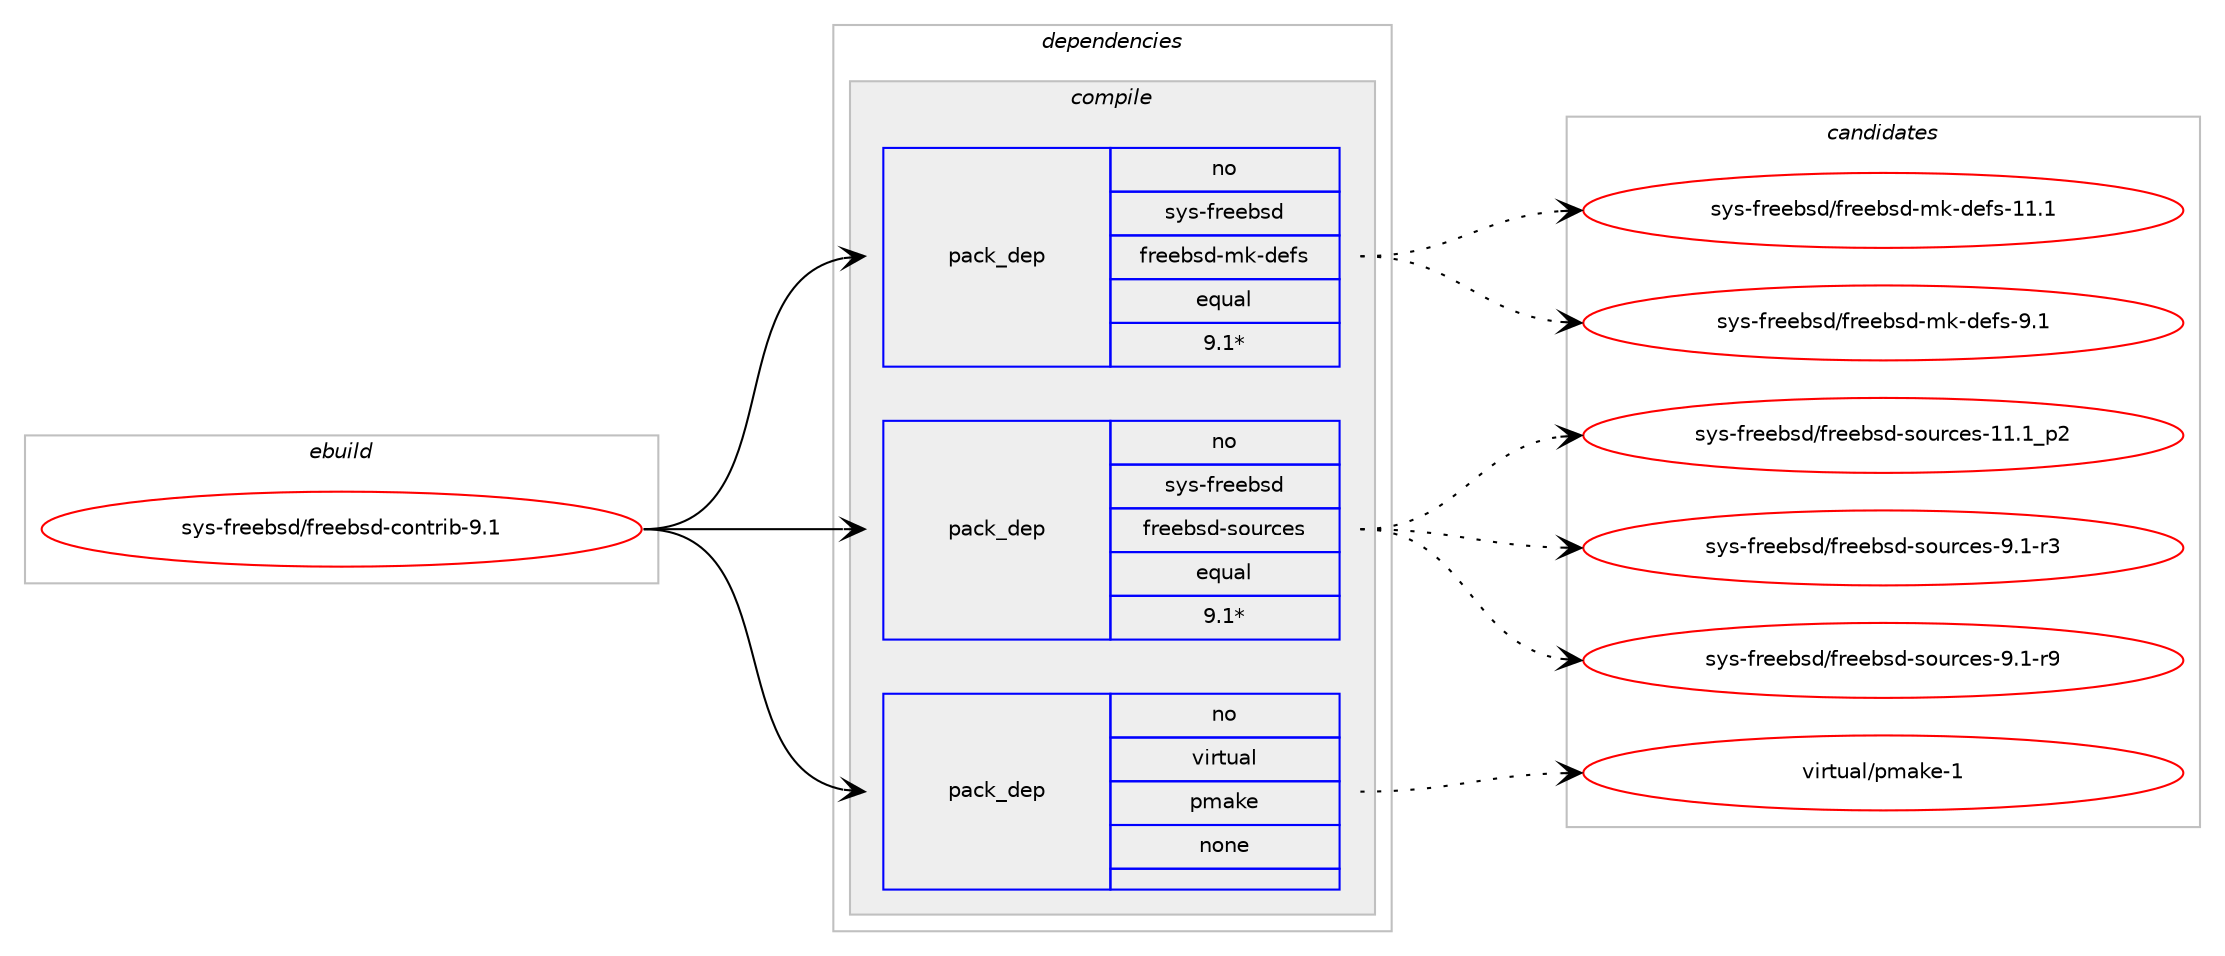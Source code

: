 digraph prolog {

# *************
# Graph options
# *************

newrank=true;
concentrate=true;
compound=true;
graph [rankdir=LR,fontname=Helvetica,fontsize=10,ranksep=1.5];#, ranksep=2.5, nodesep=0.2];
edge  [arrowhead=vee];
node  [fontname=Helvetica,fontsize=10];

# **********
# The ebuild
# **********

subgraph cluster_leftcol {
color=gray;
rank=same;
label=<<i>ebuild</i>>;
id [label="sys-freebsd/freebsd-contrib-9.1", color=red, width=4, href="../sys-freebsd/freebsd-contrib-9.1.svg"];
}

# ****************
# The dependencies
# ****************

subgraph cluster_midcol {
color=gray;
label=<<i>dependencies</i>>;
subgraph cluster_compile {
fillcolor="#eeeeee";
style=filled;
label=<<i>compile</i>>;
subgraph pack7250 {
dependency7905 [label=<<TABLE BORDER="0" CELLBORDER="1" CELLSPACING="0" CELLPADDING="4" WIDTH="220"><TR><TD ROWSPAN="6" CELLPADDING="30">pack_dep</TD></TR><TR><TD WIDTH="110">no</TD></TR><TR><TD>sys-freebsd</TD></TR><TR><TD>freebsd-mk-defs</TD></TR><TR><TD>equal</TD></TR><TR><TD>9.1*</TD></TR></TABLE>>, shape=none, color=blue];
}
id:e -> dependency7905:w [weight=20,style="solid",arrowhead="vee"];
subgraph pack7251 {
dependency7906 [label=<<TABLE BORDER="0" CELLBORDER="1" CELLSPACING="0" CELLPADDING="4" WIDTH="220"><TR><TD ROWSPAN="6" CELLPADDING="30">pack_dep</TD></TR><TR><TD WIDTH="110">no</TD></TR><TR><TD>sys-freebsd</TD></TR><TR><TD>freebsd-sources</TD></TR><TR><TD>equal</TD></TR><TR><TD>9.1*</TD></TR></TABLE>>, shape=none, color=blue];
}
id:e -> dependency7906:w [weight=20,style="solid",arrowhead="vee"];
subgraph pack7252 {
dependency7907 [label=<<TABLE BORDER="0" CELLBORDER="1" CELLSPACING="0" CELLPADDING="4" WIDTH="220"><TR><TD ROWSPAN="6" CELLPADDING="30">pack_dep</TD></TR><TR><TD WIDTH="110">no</TD></TR><TR><TD>virtual</TD></TR><TR><TD>pmake</TD></TR><TR><TD>none</TD></TR><TR><TD></TD></TR></TABLE>>, shape=none, color=blue];
}
id:e -> dependency7907:w [weight=20,style="solid",arrowhead="vee"];
}
subgraph cluster_compileandrun {
fillcolor="#eeeeee";
style=filled;
label=<<i>compile and run</i>>;
}
subgraph cluster_run {
fillcolor="#eeeeee";
style=filled;
label=<<i>run</i>>;
}
}

# **************
# The candidates
# **************

subgraph cluster_choices {
rank=same;
color=gray;
label=<<i>candidates</i>>;

subgraph choice7250 {
color=black;
nodesep=1;
choice1151211154510211410110198115100471021141011019811510045109107451001011021154549494649 [label="sys-freebsd/freebsd-mk-defs-11.1", color=red, width=4,href="../sys-freebsd/freebsd-mk-defs-11.1.svg"];
choice11512111545102114101101981151004710211410110198115100451091074510010110211545574649 [label="sys-freebsd/freebsd-mk-defs-9.1", color=red, width=4,href="../sys-freebsd/freebsd-mk-defs-9.1.svg"];
dependency7905:e -> choice1151211154510211410110198115100471021141011019811510045109107451001011021154549494649:w [style=dotted,weight="100"];
dependency7905:e -> choice11512111545102114101101981151004710211410110198115100451091074510010110211545574649:w [style=dotted,weight="100"];
}
subgraph choice7251 {
color=black;
nodesep=1;
choice11512111545102114101101981151004710211410110198115100451151111171149910111545494946499511250 [label="sys-freebsd/freebsd-sources-11.1_p2", color=red, width=4,href="../sys-freebsd/freebsd-sources-11.1_p2.svg"];
choice115121115451021141011019811510047102114101101981151004511511111711499101115455746494511451 [label="sys-freebsd/freebsd-sources-9.1-r3", color=red, width=4,href="../sys-freebsd/freebsd-sources-9.1-r3.svg"];
choice115121115451021141011019811510047102114101101981151004511511111711499101115455746494511457 [label="sys-freebsd/freebsd-sources-9.1-r9", color=red, width=4,href="../sys-freebsd/freebsd-sources-9.1-r9.svg"];
dependency7906:e -> choice11512111545102114101101981151004710211410110198115100451151111171149910111545494946499511250:w [style=dotted,weight="100"];
dependency7906:e -> choice115121115451021141011019811510047102114101101981151004511511111711499101115455746494511451:w [style=dotted,weight="100"];
dependency7906:e -> choice115121115451021141011019811510047102114101101981151004511511111711499101115455746494511457:w [style=dotted,weight="100"];
}
subgraph choice7252 {
color=black;
nodesep=1;
choice1181051141161179710847112109971071014549 [label="virtual/pmake-1", color=red, width=4,href="../virtual/pmake-1.svg"];
dependency7907:e -> choice1181051141161179710847112109971071014549:w [style=dotted,weight="100"];
}
}

}
